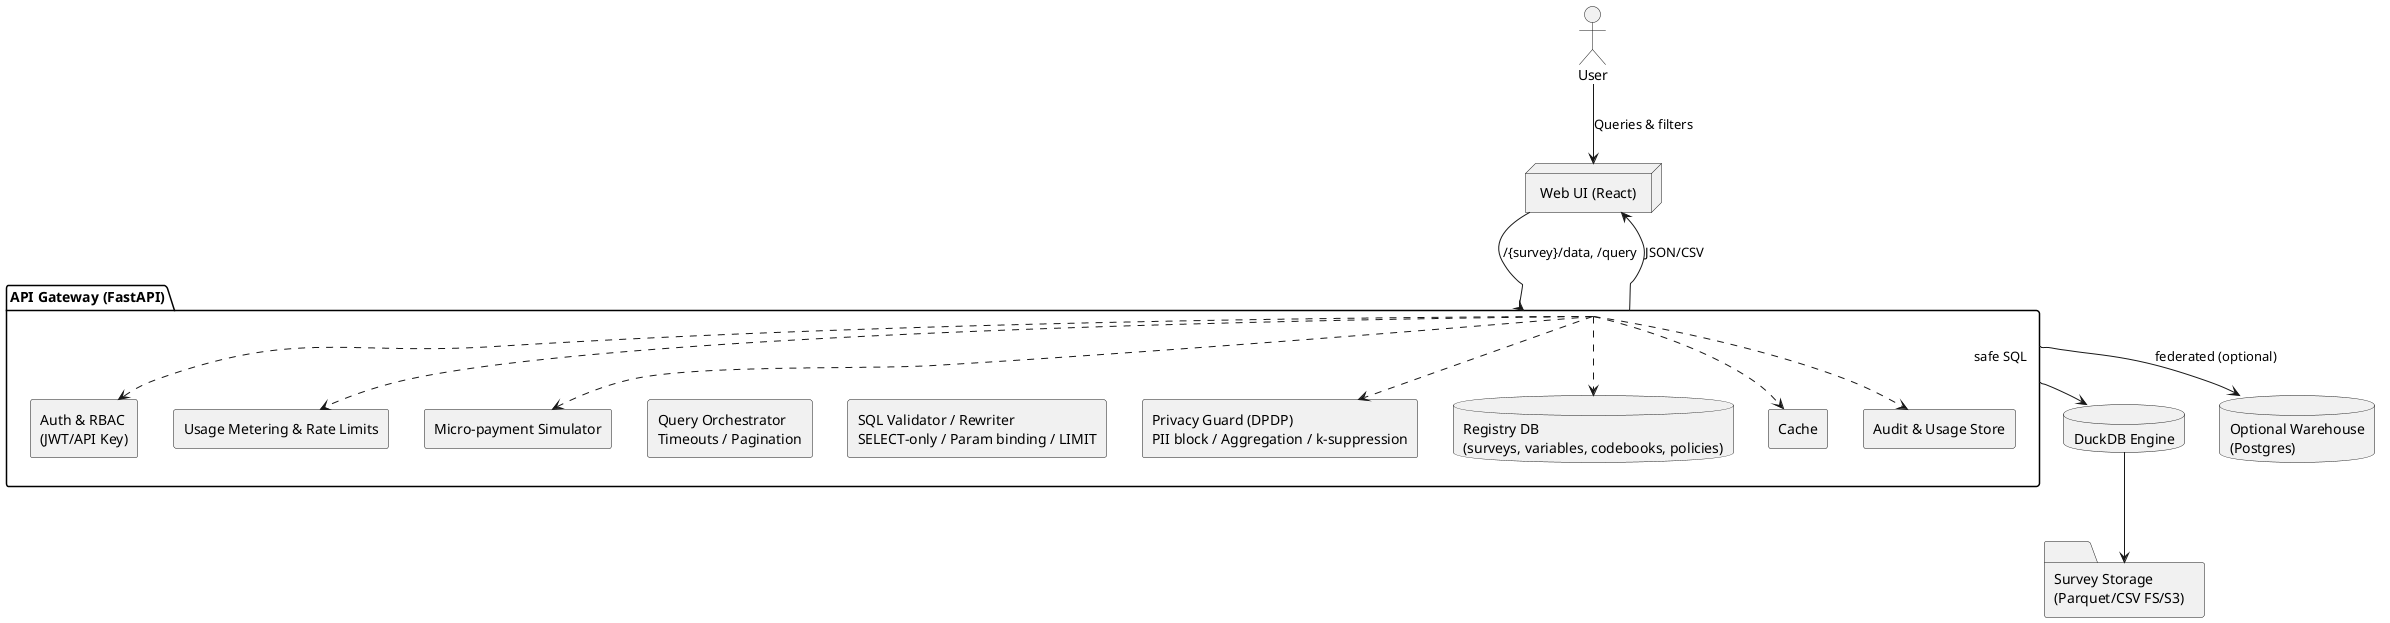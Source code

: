 @startuml
skinparam componentStyle rectangle
actor "User" as U
node "Web UI (React)" as UI
package "API Gateway (FastAPI)" as GW {
  [Auth & RBAC\n(JWT/API Key)] as AUTH
  [Usage Metering & Rate Limits] as METER
  [Micro-payment Simulator] as BILL
  [Privacy Guard (DPDP)\nPII block / Aggregation / k-suppression] as PRIV
  [SQL Validator / Rewriter\nSELECT-only / Param binding / LIMIT] as SQLV
  [Query Orchestrator\nTimeouts / Pagination] as ORCH
  database "Registry DB\n(surveys, variables, codebooks, policies)" as REG
  [Cache] as CACHE
  [Audit & Usage Store] as AUD
}
database "DuckDB Engine" as DUCK
folder "Survey Storage\n(Parquet/CSV FS/S3)" as STORE
database "Optional Warehouse\n(Postgres)" as PG

U --> UI : Queries & filters
UI --> GW : /{survey}/data, /query
GW --> DUCK : safe SQL
DUCK --> STORE
GW --> PG : federated (optional)
GW --> UI : JSON/CSV

GW ..> REG
GW ..> CACHE
GW ..> AUD
GW ..> AUTH
GW ..> METER
GW ..> BILL
GW ..> PRIV
@enduml
